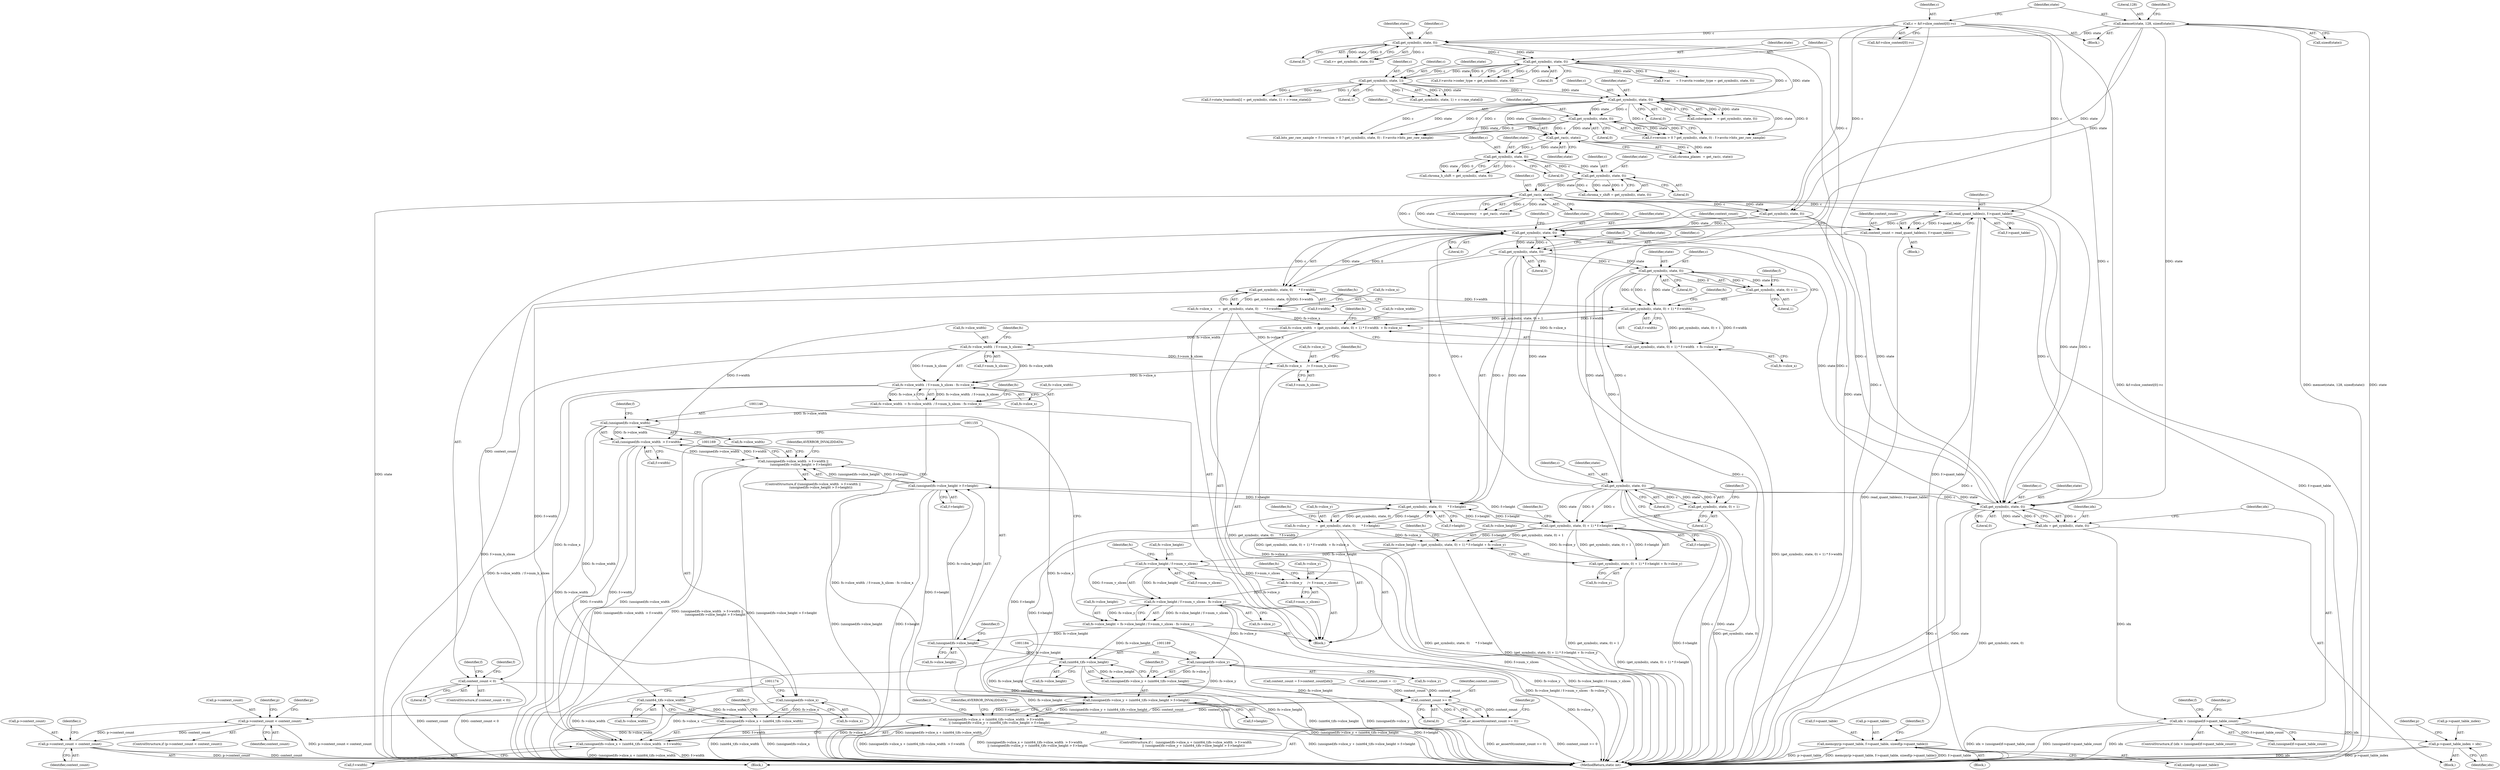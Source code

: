 digraph "0_FFmpeg_b05cd1ea7e45a836f7f6071a716c38bb30326e0f@API" {
"1000865" [label="(Call,read_quant_tables(c, f->quant_table))"];
"1000113" [label="(Call,c = &f->slice_context[0]->c)"];
"1000255" [label="(Call,get_rac(c, state))"];
"1000249" [label="(Call,get_symbol(c, state, 0))"];
"1000243" [label="(Call,get_symbol(c, state, 0))"];
"1000238" [label="(Call,get_rac(c, state))"];
"1000215" [label="(Call,get_symbol(c, state, 0))"];
"1000177" [label="(Call,get_symbol(c, state, 0))"];
"1000144" [label="(Call,get_symbol(c, state, 0))"];
"1000123" [label="(Call,memset(state, 128, sizeof(state)))"];
"1000204" [label="(Call,get_symbol(c, state, 1))"];
"1000227" [label="(Call,get_symbol(c, state, 0))"];
"1000863" [label="(Call,context_count = read_quant_tables(c, f->quant_table))"];
"1000871" [label="(Call,context_count < 0)"];
"1001295" [label="(Call,context_count >= 0)"];
"1001294" [label="(Call,av_assert0(context_count >= 0))"];
"1001299" [label="(Call,p->context_count < context_count)"];
"1001315" [label="(Call,p->context_count = context_count)"];
"1001043" [label="(Call,get_symbol(c, state, 0))"];
"1001042" [label="(Call,get_symbol(c, state, 0)      * f->width)"];
"1001038" [label="(Call,fs->slice_x      =  get_symbol(c, state, 0)      * f->width)"];
"1001062" [label="(Call,fs->slice_width  = (get_symbol(c, state, 0) + 1) * f->width  + fs->slice_x)"];
"1001117" [label="(Call,fs->slice_width  / f->num_h_slices)"];
"1001098" [label="(Call,fs->slice_x     /= f->num_h_slices)"];
"1001116" [label="(Call,fs->slice_width  / f->num_h_slices - fs->slice_x)"];
"1001112" [label="(Call,fs->slice_width  = fs->slice_width  / f->num_h_slices - fs->slice_x)"];
"1001145" [label="(Call,(unsigned)fs->slice_width)"];
"1001144" [label="(Call,(unsigned)fs->slice_width  > f->width)"];
"1001143" [label="(Call,(unsigned)fs->slice_width  > f->width ||\n                (unsigned)fs->slice_height > f->height)"];
"1001166" [label="(Call,(unsigned)fs->slice_x + (uint64_t)fs->slice_width  > f->width)"];
"1001165" [label="(Call,(unsigned)fs->slice_x + (uint64_t)fs->slice_width  > f->width\n                || (unsigned)fs->slice_y + (uint64_t)fs->slice_height > f->height)"];
"1001173" [label="(Call,(uint64_t)fs->slice_width)"];
"1001167" [label="(Call,(unsigned)fs->slice_x + (uint64_t)fs->slice_width)"];
"1001168" [label="(Call,(unsigned)fs->slice_x)"];
"1001066" [label="(Call,(get_symbol(c, state, 0) + 1) * f->width  + fs->slice_x)"];
"1001067" [label="(Call,(get_symbol(c, state, 0) + 1) * f->width)"];
"1001055" [label="(Call,get_symbol(c, state, 0))"];
"1001054" [label="(Call,get_symbol(c, state, 0)      * f->height)"];
"1001050" [label="(Call,fs->slice_y      =  get_symbol(c, state, 0)      * f->height)"];
"1001080" [label="(Call,fs->slice_height = (get_symbol(c, state, 0) + 1) * f->height + fs->slice_y)"];
"1001132" [label="(Call,fs->slice_height / f->num_v_slices)"];
"1001105" [label="(Call,fs->slice_y     /= f->num_v_slices)"];
"1001131" [label="(Call,fs->slice_height / f->num_v_slices - fs->slice_y)"];
"1001127" [label="(Call,fs->slice_height = fs->slice_height / f->num_v_slices - fs->slice_y)"];
"1001154" [label="(Call,(unsigned)fs->slice_height)"];
"1001153" [label="(Call,(unsigned)fs->slice_height > f->height)"];
"1001181" [label="(Call,(unsigned)fs->slice_y + (uint64_t)fs->slice_height > f->height)"];
"1001188" [label="(Call,(uint64_t)fs->slice_height)"];
"1001182" [label="(Call,(unsigned)fs->slice_y + (uint64_t)fs->slice_height)"];
"1001183" [label="(Call,(unsigned)fs->slice_y)"];
"1001084" [label="(Call,(get_symbol(c, state, 0) + 1) * f->height + fs->slice_y)"];
"1001085" [label="(Call,(get_symbol(c, state, 0) + 1) * f->height)"];
"1001069" [label="(Call,get_symbol(c, state, 0))"];
"1001068" [label="(Call,get_symbol(c, state, 0) + 1)"];
"1001087" [label="(Call,get_symbol(c, state, 0))"];
"1001086" [label="(Call,get_symbol(c, state, 0) + 1)"];
"1001228" [label="(Call,get_symbol(c, state, 0))"];
"1001226" [label="(Call,idx = get_symbol(c, state, 0))"];
"1001233" [label="(Call,idx > (unsigned)f->quant_table_count)"];
"1001249" [label="(Call,p->quant_table_index = idx)"];
"1001276" [label="(Call,memcpy(p->quant_table, f->quant_table, sizeof(p->quant_table)))"];
"1000249" [label="(Call,get_symbol(c, state, 0))"];
"1000109" [label="(Call,context_count = -1)"];
"1001159" [label="(Call,f->height)"];
"1001102" [label="(Call,f->num_h_slices)"];
"1000864" [label="(Identifier,context_count)"];
"1001233" [label="(Call,idx > (unsigned)f->quant_table_count)"];
"1001057" [label="(Identifier,state)"];
"1000243" [label="(Call,get_symbol(c, state, 0))"];
"1001095" [label="(Call,fs->slice_y)"];
"1000114" [label="(Identifier,c)"];
"1000197" [label="(Call,f->state_transition[i] = get_symbol(c, state, 1) + c->one_state[i])"];
"1001124" [label="(Call,fs->slice_x)"];
"1001228" [label="(Call,get_symbol(c, state, 0))"];
"1001142" [label="(ControlStructure,if ((unsigned)fs->slice_width  > f->width ||\n                (unsigned)fs->slice_height > f->height))"];
"1001185" [label="(Call,fs->slice_y)"];
"1001290" [label="(Identifier,f)"];
"1001125" [label="(Identifier,fs)"];
"1000180" [label="(Literal,0)"];
"1001308" [label="(Identifier,p)"];
"1001181" [label="(Call,(unsigned)fs->slice_y + (uint64_t)fs->slice_height > f->height)"];
"1000873" [label="(Literal,0)"];
"1001227" [label="(Identifier,idx)"];
"1001073" [label="(Literal,1)"];
"1001048" [label="(Identifier,f)"];
"1000207" [label="(Literal,1)"];
"1000230" [label="(Literal,0)"];
"1001129" [label="(Identifier,fs)"];
"1001170" [label="(Call,fs->slice_x)"];
"1001089" [label="(Identifier,state)"];
"1000131" [label="(Identifier,f)"];
"1001113" [label="(Call,fs->slice_width)"];
"1001280" [label="(Call,f->quant_table)"];
"1001054" [label="(Call,get_symbol(c, state, 0)      * f->height)"];
"1001091" [label="(Literal,1)"];
"1001319" [label="(Identifier,context_count)"];
"1000895" [label="(Call,get_symbol(c, state, 0))"];
"1001082" [label="(Identifier,fs)"];
"1001164" [label="(ControlStructure,if (   (unsigned)fs->slice_x + (uint64_t)fs->slice_width  > f->width\n                || (unsigned)fs->slice_y + (uint64_t)fs->slice_height > f->height))"];
"1001051" [label="(Call,fs->slice_y)"];
"1001046" [label="(Literal,0)"];
"1001072" [label="(Literal,0)"];
"1000218" [label="(Literal,0)"];
"1001276" [label="(Call,memcpy(p->quant_table, f->quant_table, sizeof(p->quant_table)))"];
"1001107" [label="(Identifier,fs)"];
"1001131" [label="(Call,fs->slice_height / f->num_v_slices - fs->slice_y)"];
"1001253" [label="(Identifier,idx)"];
"1001293" [label="(Block,)"];
"1001043" [label="(Call,get_symbol(c, state, 0))"];
"1001235" [label="(Call,(unsigned)f->quant_table_count)"];
"1001200" [label="(Identifier,i)"];
"1000871" [label="(Call,context_count < 0)"];
"1001179" [label="(Identifier,f)"];
"1001188" [label="(Call,(uint64_t)fs->slice_height)"];
"1000104" [label="(Block,)"];
"1001056" [label="(Identifier,c)"];
"1001093" [label="(Identifier,f)"];
"1001047" [label="(Call,f->width)"];
"1001038" [label="(Call,fs->slice_x      =  get_symbol(c, state, 0)      * f->width)"];
"1001243" [label="(Identifier,f)"];
"1001039" [label="(Call,fs->slice_x)"];
"1000206" [label="(Identifier,state)"];
"1001317" [label="(Identifier,p)"];
"1001118" [label="(Call,fs->slice_width)"];
"1000125" [label="(Literal,128)"];
"1001175" [label="(Call,fs->slice_width)"];
"1000204" [label="(Call,get_symbol(c, state, 1))"];
"1001077" [label="(Call,fs->slice_x)"];
"1001165" [label="(Call,(unsigned)fs->slice_x + (uint64_t)fs->slice_width  > f->width\n                || (unsigned)fs->slice_y + (uint64_t)fs->slice_height > f->height)"];
"1000179" [label="(Identifier,state)"];
"1001080" [label="(Call,fs->slice_height = (get_symbol(c, state, 0) + 1) * f->height + fs->slice_y)"];
"1000144" [label="(Call,get_symbol(c, state, 0))"];
"1001067" [label="(Call,(get_symbol(c, state, 0) + 1) * f->width)"];
"1000205" [label="(Identifier,c)"];
"1001062" [label="(Call,fs->slice_width  = (get_symbol(c, state, 0) + 1) * f->width  + fs->slice_x)"];
"1001296" [label="(Identifier,context_count)"];
"1000253" [label="(Call,transparency   = get_rac(c, state))"];
"1000256" [label="(Identifier,c)"];
"1000236" [label="(Call,chroma_planes  = get_rac(c, state))"];
"1000178" [label="(Identifier,c)"];
"1001163" [label="(Identifier,AVERROR_INVALIDDATA)"];
"1001106" [label="(Call,fs->slice_y)"];
"1000255" [label="(Call,get_rac(c, state))"];
"1001173" [label="(Call,(uint64_t)fs->slice_width)"];
"1001069" [label="(Call,get_symbol(c, state, 0))"];
"1001100" [label="(Identifier,fs)"];
"1000147" [label="(Literal,0)"];
"1000227" [label="(Call,get_symbol(c, state, 0))"];
"1000216" [label="(Identifier,c)"];
"1001294" [label="(Call,av_assert0(context_count >= 0))"];
"1001232" [label="(ControlStructure,if (idx > (unsigned)f->quant_table_count))"];
"1000246" [label="(Literal,0)"];
"1001147" [label="(Call,fs->slice_width)"];
"1000238" [label="(Call,get_rac(c, state))"];
"1000217" [label="(Identifier,state)"];
"1000863" [label="(Call,context_count = read_quant_tables(c, f->quant_table))"];
"1001132" [label="(Call,fs->slice_height / f->num_v_slices)"];
"1001249" [label="(Call,p->quant_table_index = idx)"];
"1001303" [label="(Identifier,context_count)"];
"1001121" [label="(Call,f->num_h_slices)"];
"1001153" [label="(Call,(unsigned)fs->slice_height > f->height)"];
"1001044" [label="(Identifier,c)"];
"1000867" [label="(Call,f->quant_table)"];
"1001068" [label="(Call,get_symbol(c, state, 0) + 1)"];
"1001315" [label="(Call,p->context_count = context_count)"];
"1001166" [label="(Call,(unsigned)fs->slice_x + (uint64_t)fs->slice_width  > f->width)"];
"1000126" [label="(Call,sizeof(state))"];
"1001127" [label="(Call,fs->slice_height = fs->slice_height / f->num_v_slices - fs->slice_y)"];
"1001194" [label="(Identifier,f)"];
"1001297" [label="(Literal,0)"];
"1001299" [label="(Call,p->context_count < context_count)"];
"1001081" [label="(Call,fs->slice_height)"];
"1000142" [label="(Call,v= get_symbol(c, state, 0))"];
"1000244" [label="(Identifier,c)"];
"1001105" [label="(Call,fs->slice_y     /= f->num_v_slices)"];
"1001301" [label="(Identifier,p)"];
"1001116" [label="(Call,fs->slice_width  / f->num_h_slices - fs->slice_x)"];
"1001322" [label="(MethodReturn,static int)"];
"1001267" [label="(Call,context_count = f->context_count[idx])"];
"1000221" [label="(Call,f->version > 0 ? get_symbol(c, state, 0) : f->avctx->bits_per_raw_sample)"];
"1001088" [label="(Identifier,c)"];
"1001071" [label="(Identifier,state)"];
"1000115" [label="(Call,&f->slice_context[0]->c)"];
"1000877" [label="(Identifier,f)"];
"1001066" [label="(Call,(get_symbol(c, state, 0) + 1) * f->width  + fs->slice_x)"];
"1001063" [label="(Call,fs->slice_width)"];
"1001139" [label="(Call,fs->slice_y)"];
"1001128" [label="(Call,fs->slice_height)"];
"1001086" [label="(Call,get_symbol(c, state, 0) + 1)"];
"1000240" [label="(Identifier,state)"];
"1001178" [label="(Call,f->width)"];
"1000113" [label="(Call,c = &f->slice_context[0]->c)"];
"1001136" [label="(Call,f->num_v_slices)"];
"1001300" [label="(Call,p->context_count)"];
"1001256" [label="(Identifier,p)"];
"1001145" [label="(Call,(unsigned)fs->slice_width)"];
"1001092" [label="(Call,f->height)"];
"1000257" [label="(Identifier,state)"];
"1000970" [label="(Identifier,f)"];
"1001109" [label="(Call,f->num_v_slices)"];
"1000241" [label="(Call,chroma_h_shift = get_symbol(c, state, 0))"];
"1001075" [label="(Identifier,f)"];
"1001050" [label="(Call,fs->slice_y      =  get_symbol(c, state, 0)      * f->height)"];
"1001275" [label="(Block,)"];
"1001060" [label="(Identifier,f)"];
"1000239" [label="(Identifier,c)"];
"1000210" [label="(Identifier,c)"];
"1000872" [label="(Identifier,context_count)"];
"1001160" [label="(Identifier,f)"];
"1001183" [label="(Call,(unsigned)fs->slice_y)"];
"1001226" [label="(Call,idx = get_symbol(c, state, 0))"];
"1000866" [label="(Identifier,c)"];
"1000862" [label="(Block,)"];
"1000203" [label="(Call,get_symbol(c, state, 1) + c->one_state[i])"];
"1000252" [label="(Literal,0)"];
"1000177" [label="(Call,get_symbol(c, state, 0))"];
"1001224" [label="(Block,)"];
"1001277" [label="(Call,p->quant_table)"];
"1000171" [label="(Call,f->avctx->coder_type = get_symbol(c, state, 0))"];
"1001064" [label="(Identifier,fs)"];
"1001099" [label="(Call,fs->slice_x)"];
"1000146" [label="(Identifier,state)"];
"1001133" [label="(Call,fs->slice_height)"];
"1001098" [label="(Call,fs->slice_x     /= f->num_h_slices)"];
"1001037" [label="(Block,)"];
"1001074" [label="(Call,f->width)"];
"1001078" [label="(Identifier,fs)"];
"1001144" [label="(Call,(unsigned)fs->slice_width  > f->width)"];
"1001096" [label="(Identifier,fs)"];
"1001140" [label="(Identifier,fs)"];
"1001229" [label="(Identifier,c)"];
"1001250" [label="(Call,p->quant_table_index)"];
"1000247" [label="(Call,chroma_v_shift = get_symbol(c, state, 0))"];
"1001154" [label="(Call,(unsigned)fs->slice_height)"];
"1001112" [label="(Call,fs->slice_width  = fs->slice_width  / f->num_h_slices - fs->slice_x)"];
"1001114" [label="(Identifier,fs)"];
"1000219" [label="(Call,bits_per_raw_sample = f->version > 0 ? get_symbol(c, state, 0) : f->avctx->bits_per_raw_sample)"];
"1001251" [label="(Identifier,p)"];
"1000145" [label="(Identifier,c)"];
"1001052" [label="(Identifier,fs)"];
"1001059" [label="(Call,f->height)"];
"1001197" [label="(Identifier,AVERROR_INVALIDDATA)"];
"1001087" [label="(Call,get_symbol(c, state, 0))"];
"1001167" [label="(Call,(unsigned)fs->slice_x + (uint64_t)fs->slice_width)"];
"1001156" [label="(Call,fs->slice_height)"];
"1000251" [label="(Identifier,state)"];
"1000167" [label="(Call,f->ac      = f->avctx->coder_type = get_symbol(c, state, 0))"];
"1001045" [label="(Identifier,state)"];
"1001150" [label="(Call,f->width)"];
"1001117" [label="(Call,fs->slice_width  / f->num_h_slices)"];
"1001084" [label="(Call,(get_symbol(c, state, 0) + 1) * f->height + fs->slice_y)"];
"1001090" [label="(Literal,0)"];
"1001230" [label="(Identifier,state)"];
"1001042" [label="(Call,get_symbol(c, state, 0)      * f->width)"];
"1001231" [label="(Literal,0)"];
"1000124" [label="(Identifier,state)"];
"1000213" [label="(Call,colorspace     = get_symbol(c, state, 0))"];
"1001298" [label="(ControlStructure,if (p->context_count < context_count))"];
"1000865" [label="(Call,read_quant_tables(c, f->quant_table))"];
"1000123" [label="(Call,memset(state, 128, sizeof(state)))"];
"1001055" [label="(Call,get_symbol(c, state, 0))"];
"1001168" [label="(Call,(unsigned)fs->slice_x)"];
"1001143" [label="(Call,(unsigned)fs->slice_width  > f->width ||\n                (unsigned)fs->slice_height > f->height)"];
"1001070" [label="(Identifier,c)"];
"1001190" [label="(Call,fs->slice_height)"];
"1001151" [label="(Identifier,f)"];
"1000228" [label="(Identifier,c)"];
"1001208" [label="(Identifier,i)"];
"1001316" [label="(Call,p->context_count)"];
"1000245" [label="(Identifier,state)"];
"1001058" [label="(Literal,0)"];
"1000250" [label="(Identifier,c)"];
"1001295" [label="(Call,context_count >= 0)"];
"1001234" [label="(Identifier,idx)"];
"1001182" [label="(Call,(unsigned)fs->slice_y + (uint64_t)fs->slice_height)"];
"1001193" [label="(Call,f->height)"];
"1001283" [label="(Call,sizeof(p->quant_table))"];
"1000215" [label="(Call,get_symbol(c, state, 0))"];
"1000870" [label="(ControlStructure,if (context_count < 0))"];
"1000229" [label="(Identifier,state)"];
"1001085" [label="(Call,(get_symbol(c, state, 0) + 1) * f->height)"];
"1000865" -> "1000863"  [label="AST: "];
"1000865" -> "1000867"  [label="CFG: "];
"1000866" -> "1000865"  [label="AST: "];
"1000867" -> "1000865"  [label="AST: "];
"1000863" -> "1000865"  [label="CFG: "];
"1000865" -> "1001322"  [label="DDG: c"];
"1000865" -> "1001322"  [label="DDG: f->quant_table"];
"1000865" -> "1000863"  [label="DDG: c"];
"1000865" -> "1000863"  [label="DDG: f->quant_table"];
"1000113" -> "1000865"  [label="DDG: c"];
"1000255" -> "1000865"  [label="DDG: c"];
"1000865" -> "1001043"  [label="DDG: c"];
"1000865" -> "1001228"  [label="DDG: c"];
"1000865" -> "1001276"  [label="DDG: f->quant_table"];
"1000113" -> "1000104"  [label="AST: "];
"1000113" -> "1000115"  [label="CFG: "];
"1000114" -> "1000113"  [label="AST: "];
"1000115" -> "1000113"  [label="AST: "];
"1000124" -> "1000113"  [label="CFG: "];
"1000113" -> "1001322"  [label="DDG: c"];
"1000113" -> "1001322"  [label="DDG: &f->slice_context[0]->c"];
"1000113" -> "1000144"  [label="DDG: c"];
"1000113" -> "1000895"  [label="DDG: c"];
"1000113" -> "1001043"  [label="DDG: c"];
"1000113" -> "1001228"  [label="DDG: c"];
"1000255" -> "1000253"  [label="AST: "];
"1000255" -> "1000257"  [label="CFG: "];
"1000256" -> "1000255"  [label="AST: "];
"1000257" -> "1000255"  [label="AST: "];
"1000253" -> "1000255"  [label="CFG: "];
"1000255" -> "1001322"  [label="DDG: state"];
"1000255" -> "1001322"  [label="DDG: c"];
"1000255" -> "1000253"  [label="DDG: c"];
"1000255" -> "1000253"  [label="DDG: state"];
"1000249" -> "1000255"  [label="DDG: c"];
"1000249" -> "1000255"  [label="DDG: state"];
"1000255" -> "1000895"  [label="DDG: c"];
"1000255" -> "1000895"  [label="DDG: state"];
"1000255" -> "1001043"  [label="DDG: c"];
"1000255" -> "1001043"  [label="DDG: state"];
"1000255" -> "1001228"  [label="DDG: c"];
"1000255" -> "1001228"  [label="DDG: state"];
"1000249" -> "1000247"  [label="AST: "];
"1000249" -> "1000252"  [label="CFG: "];
"1000250" -> "1000249"  [label="AST: "];
"1000251" -> "1000249"  [label="AST: "];
"1000252" -> "1000249"  [label="AST: "];
"1000247" -> "1000249"  [label="CFG: "];
"1000249" -> "1000247"  [label="DDG: c"];
"1000249" -> "1000247"  [label="DDG: state"];
"1000249" -> "1000247"  [label="DDG: 0"];
"1000243" -> "1000249"  [label="DDG: c"];
"1000243" -> "1000249"  [label="DDG: state"];
"1000243" -> "1000241"  [label="AST: "];
"1000243" -> "1000246"  [label="CFG: "];
"1000244" -> "1000243"  [label="AST: "];
"1000245" -> "1000243"  [label="AST: "];
"1000246" -> "1000243"  [label="AST: "];
"1000241" -> "1000243"  [label="CFG: "];
"1000243" -> "1000241"  [label="DDG: c"];
"1000243" -> "1000241"  [label="DDG: state"];
"1000243" -> "1000241"  [label="DDG: 0"];
"1000238" -> "1000243"  [label="DDG: c"];
"1000238" -> "1000243"  [label="DDG: state"];
"1000238" -> "1000236"  [label="AST: "];
"1000238" -> "1000240"  [label="CFG: "];
"1000239" -> "1000238"  [label="AST: "];
"1000240" -> "1000238"  [label="AST: "];
"1000236" -> "1000238"  [label="CFG: "];
"1000238" -> "1000236"  [label="DDG: c"];
"1000238" -> "1000236"  [label="DDG: state"];
"1000215" -> "1000238"  [label="DDG: c"];
"1000215" -> "1000238"  [label="DDG: state"];
"1000227" -> "1000238"  [label="DDG: c"];
"1000227" -> "1000238"  [label="DDG: state"];
"1000215" -> "1000213"  [label="AST: "];
"1000215" -> "1000218"  [label="CFG: "];
"1000216" -> "1000215"  [label="AST: "];
"1000217" -> "1000215"  [label="AST: "];
"1000218" -> "1000215"  [label="AST: "];
"1000213" -> "1000215"  [label="CFG: "];
"1000215" -> "1000213"  [label="DDG: c"];
"1000215" -> "1000213"  [label="DDG: state"];
"1000215" -> "1000213"  [label="DDG: 0"];
"1000177" -> "1000215"  [label="DDG: c"];
"1000177" -> "1000215"  [label="DDG: state"];
"1000204" -> "1000215"  [label="DDG: c"];
"1000204" -> "1000215"  [label="DDG: state"];
"1000215" -> "1000219"  [label="DDG: c"];
"1000215" -> "1000219"  [label="DDG: state"];
"1000215" -> "1000219"  [label="DDG: 0"];
"1000215" -> "1000221"  [label="DDG: c"];
"1000215" -> "1000221"  [label="DDG: state"];
"1000215" -> "1000221"  [label="DDG: 0"];
"1000215" -> "1000227"  [label="DDG: c"];
"1000215" -> "1000227"  [label="DDG: state"];
"1000177" -> "1000171"  [label="AST: "];
"1000177" -> "1000180"  [label="CFG: "];
"1000178" -> "1000177"  [label="AST: "];
"1000179" -> "1000177"  [label="AST: "];
"1000180" -> "1000177"  [label="AST: "];
"1000171" -> "1000177"  [label="CFG: "];
"1000177" -> "1000167"  [label="DDG: c"];
"1000177" -> "1000167"  [label="DDG: state"];
"1000177" -> "1000167"  [label="DDG: 0"];
"1000177" -> "1000171"  [label="DDG: c"];
"1000177" -> "1000171"  [label="DDG: state"];
"1000177" -> "1000171"  [label="DDG: 0"];
"1000144" -> "1000177"  [label="DDG: c"];
"1000144" -> "1000177"  [label="DDG: state"];
"1000177" -> "1000204"  [label="DDG: c"];
"1000177" -> "1000204"  [label="DDG: state"];
"1000144" -> "1000142"  [label="AST: "];
"1000144" -> "1000147"  [label="CFG: "];
"1000145" -> "1000144"  [label="AST: "];
"1000146" -> "1000144"  [label="AST: "];
"1000147" -> "1000144"  [label="AST: "];
"1000142" -> "1000144"  [label="CFG: "];
"1000144" -> "1001322"  [label="DDG: c"];
"1000144" -> "1001322"  [label="DDG: state"];
"1000144" -> "1000142"  [label="DDG: c"];
"1000144" -> "1000142"  [label="DDG: state"];
"1000144" -> "1000142"  [label="DDG: 0"];
"1000123" -> "1000144"  [label="DDG: state"];
"1000123" -> "1000104"  [label="AST: "];
"1000123" -> "1000126"  [label="CFG: "];
"1000124" -> "1000123"  [label="AST: "];
"1000125" -> "1000123"  [label="AST: "];
"1000126" -> "1000123"  [label="AST: "];
"1000131" -> "1000123"  [label="CFG: "];
"1000123" -> "1001322"  [label="DDG: memset(state, 128, sizeof(state))"];
"1000123" -> "1001322"  [label="DDG: state"];
"1000123" -> "1000895"  [label="DDG: state"];
"1000123" -> "1001043"  [label="DDG: state"];
"1000123" -> "1001228"  [label="DDG: state"];
"1000204" -> "1000203"  [label="AST: "];
"1000204" -> "1000207"  [label="CFG: "];
"1000205" -> "1000204"  [label="AST: "];
"1000206" -> "1000204"  [label="AST: "];
"1000207" -> "1000204"  [label="AST: "];
"1000210" -> "1000204"  [label="CFG: "];
"1000204" -> "1000197"  [label="DDG: c"];
"1000204" -> "1000197"  [label="DDG: state"];
"1000204" -> "1000197"  [label="DDG: 1"];
"1000204" -> "1000203"  [label="DDG: c"];
"1000204" -> "1000203"  [label="DDG: state"];
"1000204" -> "1000203"  [label="DDG: 1"];
"1000227" -> "1000221"  [label="AST: "];
"1000227" -> "1000230"  [label="CFG: "];
"1000228" -> "1000227"  [label="AST: "];
"1000229" -> "1000227"  [label="AST: "];
"1000230" -> "1000227"  [label="AST: "];
"1000221" -> "1000227"  [label="CFG: "];
"1000227" -> "1000219"  [label="DDG: c"];
"1000227" -> "1000219"  [label="DDG: state"];
"1000227" -> "1000219"  [label="DDG: 0"];
"1000227" -> "1000221"  [label="DDG: c"];
"1000227" -> "1000221"  [label="DDG: state"];
"1000227" -> "1000221"  [label="DDG: 0"];
"1000863" -> "1000862"  [label="AST: "];
"1000864" -> "1000863"  [label="AST: "];
"1000872" -> "1000863"  [label="CFG: "];
"1000863" -> "1001322"  [label="DDG: read_quant_tables(c, f->quant_table)"];
"1000863" -> "1000871"  [label="DDG: context_count"];
"1000871" -> "1000870"  [label="AST: "];
"1000871" -> "1000873"  [label="CFG: "];
"1000872" -> "1000871"  [label="AST: "];
"1000873" -> "1000871"  [label="AST: "];
"1000877" -> "1000871"  [label="CFG: "];
"1000970" -> "1000871"  [label="CFG: "];
"1000871" -> "1001322"  [label="DDG: context_count"];
"1000871" -> "1001322"  [label="DDG: context_count < 0"];
"1000871" -> "1001295"  [label="DDG: context_count"];
"1001295" -> "1001294"  [label="AST: "];
"1001295" -> "1001297"  [label="CFG: "];
"1001296" -> "1001295"  [label="AST: "];
"1001297" -> "1001295"  [label="AST: "];
"1001294" -> "1001295"  [label="CFG: "];
"1001295" -> "1001294"  [label="DDG: context_count"];
"1001295" -> "1001294"  [label="DDG: 0"];
"1001267" -> "1001295"  [label="DDG: context_count"];
"1000109" -> "1001295"  [label="DDG: context_count"];
"1001299" -> "1001295"  [label="DDG: context_count"];
"1001295" -> "1001299"  [label="DDG: context_count"];
"1001294" -> "1001293"  [label="AST: "];
"1001301" -> "1001294"  [label="CFG: "];
"1001294" -> "1001322"  [label="DDG: context_count >= 0"];
"1001294" -> "1001322"  [label="DDG: av_assert0(context_count >= 0)"];
"1001299" -> "1001298"  [label="AST: "];
"1001299" -> "1001303"  [label="CFG: "];
"1001300" -> "1001299"  [label="AST: "];
"1001303" -> "1001299"  [label="AST: "];
"1001308" -> "1001299"  [label="CFG: "];
"1001317" -> "1001299"  [label="CFG: "];
"1001299" -> "1001322"  [label="DDG: p->context_count < context_count"];
"1001315" -> "1001299"  [label="DDG: p->context_count"];
"1001299" -> "1001315"  [label="DDG: context_count"];
"1001315" -> "1001293"  [label="AST: "];
"1001315" -> "1001319"  [label="CFG: "];
"1001316" -> "1001315"  [label="AST: "];
"1001319" -> "1001315"  [label="AST: "];
"1001208" -> "1001315"  [label="CFG: "];
"1001315" -> "1001322"  [label="DDG: p->context_count"];
"1001315" -> "1001322"  [label="DDG: context_count"];
"1001043" -> "1001042"  [label="AST: "];
"1001043" -> "1001046"  [label="CFG: "];
"1001044" -> "1001043"  [label="AST: "];
"1001045" -> "1001043"  [label="AST: "];
"1001046" -> "1001043"  [label="AST: "];
"1001048" -> "1001043"  [label="CFG: "];
"1001043" -> "1001042"  [label="DDG: c"];
"1001043" -> "1001042"  [label="DDG: state"];
"1001043" -> "1001042"  [label="DDG: 0"];
"1001228" -> "1001043"  [label="DDG: c"];
"1001228" -> "1001043"  [label="DDG: state"];
"1000895" -> "1001043"  [label="DDG: c"];
"1000895" -> "1001043"  [label="DDG: state"];
"1001087" -> "1001043"  [label="DDG: c"];
"1001087" -> "1001043"  [label="DDG: state"];
"1001043" -> "1001055"  [label="DDG: c"];
"1001043" -> "1001055"  [label="DDG: state"];
"1001042" -> "1001038"  [label="AST: "];
"1001042" -> "1001047"  [label="CFG: "];
"1001047" -> "1001042"  [label="AST: "];
"1001038" -> "1001042"  [label="CFG: "];
"1001042" -> "1001038"  [label="DDG: get_symbol(c, state, 0)"];
"1001042" -> "1001038"  [label="DDG: f->width"];
"1001166" -> "1001042"  [label="DDG: f->width"];
"1001042" -> "1001067"  [label="DDG: f->width"];
"1001038" -> "1001037"  [label="AST: "];
"1001039" -> "1001038"  [label="AST: "];
"1001052" -> "1001038"  [label="CFG: "];
"1001038" -> "1001322"  [label="DDG: get_symbol(c, state, 0)      * f->width"];
"1001038" -> "1001062"  [label="DDG: fs->slice_x"];
"1001038" -> "1001066"  [label="DDG: fs->slice_x"];
"1001038" -> "1001098"  [label="DDG: fs->slice_x"];
"1001062" -> "1001037"  [label="AST: "];
"1001062" -> "1001066"  [label="CFG: "];
"1001063" -> "1001062"  [label="AST: "];
"1001066" -> "1001062"  [label="AST: "];
"1001082" -> "1001062"  [label="CFG: "];
"1001062" -> "1001322"  [label="DDG: (get_symbol(c, state, 0) + 1) * f->width  + fs->slice_x"];
"1001067" -> "1001062"  [label="DDG: get_symbol(c, state, 0) + 1"];
"1001067" -> "1001062"  [label="DDG: f->width"];
"1001062" -> "1001117"  [label="DDG: fs->slice_width"];
"1001117" -> "1001116"  [label="AST: "];
"1001117" -> "1001121"  [label="CFG: "];
"1001118" -> "1001117"  [label="AST: "];
"1001121" -> "1001117"  [label="AST: "];
"1001125" -> "1001117"  [label="CFG: "];
"1001117" -> "1001322"  [label="DDG: f->num_h_slices"];
"1001117" -> "1001098"  [label="DDG: f->num_h_slices"];
"1001117" -> "1001116"  [label="DDG: fs->slice_width"];
"1001117" -> "1001116"  [label="DDG: f->num_h_slices"];
"1001098" -> "1001037"  [label="AST: "];
"1001098" -> "1001102"  [label="CFG: "];
"1001099" -> "1001098"  [label="AST: "];
"1001102" -> "1001098"  [label="AST: "];
"1001107" -> "1001098"  [label="CFG: "];
"1001098" -> "1001116"  [label="DDG: fs->slice_x"];
"1001116" -> "1001112"  [label="AST: "];
"1001116" -> "1001124"  [label="CFG: "];
"1001124" -> "1001116"  [label="AST: "];
"1001112" -> "1001116"  [label="CFG: "];
"1001116" -> "1001322"  [label="DDG: fs->slice_x"];
"1001116" -> "1001322"  [label="DDG: fs->slice_width  / f->num_h_slices"];
"1001116" -> "1001112"  [label="DDG: fs->slice_width  / f->num_h_slices"];
"1001116" -> "1001112"  [label="DDG: fs->slice_x"];
"1001116" -> "1001168"  [label="DDG: fs->slice_x"];
"1001112" -> "1001037"  [label="AST: "];
"1001113" -> "1001112"  [label="AST: "];
"1001129" -> "1001112"  [label="CFG: "];
"1001112" -> "1001322"  [label="DDG: fs->slice_width  / f->num_h_slices - fs->slice_x"];
"1001112" -> "1001145"  [label="DDG: fs->slice_width"];
"1001145" -> "1001144"  [label="AST: "];
"1001145" -> "1001147"  [label="CFG: "];
"1001146" -> "1001145"  [label="AST: "];
"1001147" -> "1001145"  [label="AST: "];
"1001151" -> "1001145"  [label="CFG: "];
"1001145" -> "1001322"  [label="DDG: fs->slice_width"];
"1001145" -> "1001144"  [label="DDG: fs->slice_width"];
"1001145" -> "1001173"  [label="DDG: fs->slice_width"];
"1001144" -> "1001143"  [label="AST: "];
"1001144" -> "1001150"  [label="CFG: "];
"1001150" -> "1001144"  [label="AST: "];
"1001155" -> "1001144"  [label="CFG: "];
"1001143" -> "1001144"  [label="CFG: "];
"1001144" -> "1001322"  [label="DDG: f->width"];
"1001144" -> "1001322"  [label="DDG: (unsigned)fs->slice_width"];
"1001144" -> "1001143"  [label="DDG: (unsigned)fs->slice_width"];
"1001144" -> "1001143"  [label="DDG: f->width"];
"1001067" -> "1001144"  [label="DDG: f->width"];
"1001144" -> "1001166"  [label="DDG: f->width"];
"1001143" -> "1001142"  [label="AST: "];
"1001143" -> "1001153"  [label="CFG: "];
"1001153" -> "1001143"  [label="AST: "];
"1001163" -> "1001143"  [label="CFG: "];
"1001169" -> "1001143"  [label="CFG: "];
"1001143" -> "1001322"  [label="DDG: (unsigned)fs->slice_height > f->height"];
"1001143" -> "1001322"  [label="DDG: (unsigned)fs->slice_width  > f->width"];
"1001143" -> "1001322"  [label="DDG: (unsigned)fs->slice_width  > f->width ||\n                (unsigned)fs->slice_height > f->height"];
"1001153" -> "1001143"  [label="DDG: (unsigned)fs->slice_height"];
"1001153" -> "1001143"  [label="DDG: f->height"];
"1001166" -> "1001165"  [label="AST: "];
"1001166" -> "1001178"  [label="CFG: "];
"1001167" -> "1001166"  [label="AST: "];
"1001178" -> "1001166"  [label="AST: "];
"1001184" -> "1001166"  [label="CFG: "];
"1001165" -> "1001166"  [label="CFG: "];
"1001166" -> "1001322"  [label="DDG: f->width"];
"1001166" -> "1001322"  [label="DDG: (unsigned)fs->slice_x + (uint64_t)fs->slice_width"];
"1001166" -> "1001165"  [label="DDG: (unsigned)fs->slice_x + (uint64_t)fs->slice_width"];
"1001166" -> "1001165"  [label="DDG: f->width"];
"1001168" -> "1001166"  [label="DDG: fs->slice_x"];
"1001173" -> "1001166"  [label="DDG: fs->slice_width"];
"1001165" -> "1001164"  [label="AST: "];
"1001165" -> "1001181"  [label="CFG: "];
"1001181" -> "1001165"  [label="AST: "];
"1001197" -> "1001165"  [label="CFG: "];
"1001200" -> "1001165"  [label="CFG: "];
"1001165" -> "1001322"  [label="DDG: (unsigned)fs->slice_x + (uint64_t)fs->slice_width  > f->width"];
"1001165" -> "1001322"  [label="DDG: (unsigned)fs->slice_x + (uint64_t)fs->slice_width  > f->width\n                || (unsigned)fs->slice_y + (uint64_t)fs->slice_height > f->height"];
"1001165" -> "1001322"  [label="DDG: (unsigned)fs->slice_y + (uint64_t)fs->slice_height > f->height"];
"1001181" -> "1001165"  [label="DDG: (unsigned)fs->slice_y + (uint64_t)fs->slice_height"];
"1001181" -> "1001165"  [label="DDG: f->height"];
"1001173" -> "1001167"  [label="AST: "];
"1001173" -> "1001175"  [label="CFG: "];
"1001174" -> "1001173"  [label="AST: "];
"1001175" -> "1001173"  [label="AST: "];
"1001167" -> "1001173"  [label="CFG: "];
"1001173" -> "1001322"  [label="DDG: fs->slice_width"];
"1001173" -> "1001167"  [label="DDG: fs->slice_width"];
"1001168" -> "1001167"  [label="AST: "];
"1001179" -> "1001167"  [label="CFG: "];
"1001167" -> "1001322"  [label="DDG: (uint64_t)fs->slice_width"];
"1001167" -> "1001322"  [label="DDG: (unsigned)fs->slice_x"];
"1001168" -> "1001167"  [label="DDG: fs->slice_x"];
"1001168" -> "1001170"  [label="CFG: "];
"1001169" -> "1001168"  [label="AST: "];
"1001170" -> "1001168"  [label="AST: "];
"1001174" -> "1001168"  [label="CFG: "];
"1001168" -> "1001322"  [label="DDG: fs->slice_x"];
"1001066" -> "1001077"  [label="CFG: "];
"1001067" -> "1001066"  [label="AST: "];
"1001077" -> "1001066"  [label="AST: "];
"1001066" -> "1001322"  [label="DDG: (get_symbol(c, state, 0) + 1) * f->width"];
"1001067" -> "1001066"  [label="DDG: get_symbol(c, state, 0) + 1"];
"1001067" -> "1001066"  [label="DDG: f->width"];
"1001067" -> "1001074"  [label="CFG: "];
"1001068" -> "1001067"  [label="AST: "];
"1001074" -> "1001067"  [label="AST: "];
"1001078" -> "1001067"  [label="CFG: "];
"1001069" -> "1001067"  [label="DDG: c"];
"1001069" -> "1001067"  [label="DDG: state"];
"1001069" -> "1001067"  [label="DDG: 0"];
"1001055" -> "1001054"  [label="AST: "];
"1001055" -> "1001058"  [label="CFG: "];
"1001056" -> "1001055"  [label="AST: "];
"1001057" -> "1001055"  [label="AST: "];
"1001058" -> "1001055"  [label="AST: "];
"1001060" -> "1001055"  [label="CFG: "];
"1001055" -> "1001054"  [label="DDG: c"];
"1001055" -> "1001054"  [label="DDG: state"];
"1001055" -> "1001054"  [label="DDG: 0"];
"1001055" -> "1001069"  [label="DDG: c"];
"1001055" -> "1001069"  [label="DDG: state"];
"1001054" -> "1001050"  [label="AST: "];
"1001054" -> "1001059"  [label="CFG: "];
"1001059" -> "1001054"  [label="AST: "];
"1001050" -> "1001054"  [label="CFG: "];
"1001054" -> "1001050"  [label="DDG: get_symbol(c, state, 0)"];
"1001054" -> "1001050"  [label="DDG: f->height"];
"1001153" -> "1001054"  [label="DDG: f->height"];
"1001085" -> "1001054"  [label="DDG: f->height"];
"1001181" -> "1001054"  [label="DDG: f->height"];
"1001054" -> "1001085"  [label="DDG: f->height"];
"1001050" -> "1001037"  [label="AST: "];
"1001051" -> "1001050"  [label="AST: "];
"1001064" -> "1001050"  [label="CFG: "];
"1001050" -> "1001322"  [label="DDG: get_symbol(c, state, 0)      * f->height"];
"1001050" -> "1001080"  [label="DDG: fs->slice_y"];
"1001050" -> "1001084"  [label="DDG: fs->slice_y"];
"1001050" -> "1001105"  [label="DDG: fs->slice_y"];
"1001080" -> "1001037"  [label="AST: "];
"1001080" -> "1001084"  [label="CFG: "];
"1001081" -> "1001080"  [label="AST: "];
"1001084" -> "1001080"  [label="AST: "];
"1001100" -> "1001080"  [label="CFG: "];
"1001080" -> "1001322"  [label="DDG: (get_symbol(c, state, 0) + 1) * f->height + fs->slice_y"];
"1001085" -> "1001080"  [label="DDG: get_symbol(c, state, 0) + 1"];
"1001085" -> "1001080"  [label="DDG: f->height"];
"1001080" -> "1001132"  [label="DDG: fs->slice_height"];
"1001132" -> "1001131"  [label="AST: "];
"1001132" -> "1001136"  [label="CFG: "];
"1001133" -> "1001132"  [label="AST: "];
"1001136" -> "1001132"  [label="AST: "];
"1001140" -> "1001132"  [label="CFG: "];
"1001132" -> "1001322"  [label="DDG: f->num_v_slices"];
"1001132" -> "1001105"  [label="DDG: f->num_v_slices"];
"1001132" -> "1001131"  [label="DDG: fs->slice_height"];
"1001132" -> "1001131"  [label="DDG: f->num_v_slices"];
"1001105" -> "1001037"  [label="AST: "];
"1001105" -> "1001109"  [label="CFG: "];
"1001106" -> "1001105"  [label="AST: "];
"1001109" -> "1001105"  [label="AST: "];
"1001114" -> "1001105"  [label="CFG: "];
"1001105" -> "1001131"  [label="DDG: fs->slice_y"];
"1001131" -> "1001127"  [label="AST: "];
"1001131" -> "1001139"  [label="CFG: "];
"1001139" -> "1001131"  [label="AST: "];
"1001127" -> "1001131"  [label="CFG: "];
"1001131" -> "1001322"  [label="DDG: fs->slice_y"];
"1001131" -> "1001322"  [label="DDG: fs->slice_height / f->num_v_slices"];
"1001131" -> "1001127"  [label="DDG: fs->slice_height / f->num_v_slices"];
"1001131" -> "1001127"  [label="DDG: fs->slice_y"];
"1001131" -> "1001183"  [label="DDG: fs->slice_y"];
"1001127" -> "1001037"  [label="AST: "];
"1001128" -> "1001127"  [label="AST: "];
"1001146" -> "1001127"  [label="CFG: "];
"1001127" -> "1001322"  [label="DDG: fs->slice_height"];
"1001127" -> "1001322"  [label="DDG: fs->slice_height / f->num_v_slices - fs->slice_y"];
"1001127" -> "1001154"  [label="DDG: fs->slice_height"];
"1001127" -> "1001188"  [label="DDG: fs->slice_height"];
"1001154" -> "1001153"  [label="AST: "];
"1001154" -> "1001156"  [label="CFG: "];
"1001155" -> "1001154"  [label="AST: "];
"1001156" -> "1001154"  [label="AST: "];
"1001160" -> "1001154"  [label="CFG: "];
"1001154" -> "1001322"  [label="DDG: fs->slice_height"];
"1001154" -> "1001153"  [label="DDG: fs->slice_height"];
"1001154" -> "1001188"  [label="DDG: fs->slice_height"];
"1001153" -> "1001159"  [label="CFG: "];
"1001159" -> "1001153"  [label="AST: "];
"1001153" -> "1001322"  [label="DDG: (unsigned)fs->slice_height"];
"1001153" -> "1001322"  [label="DDG: f->height"];
"1001085" -> "1001153"  [label="DDG: f->height"];
"1001153" -> "1001181"  [label="DDG: f->height"];
"1001181" -> "1001193"  [label="CFG: "];
"1001182" -> "1001181"  [label="AST: "];
"1001193" -> "1001181"  [label="AST: "];
"1001181" -> "1001322"  [label="DDG: (unsigned)fs->slice_y + (uint64_t)fs->slice_height"];
"1001181" -> "1001322"  [label="DDG: f->height"];
"1001183" -> "1001181"  [label="DDG: fs->slice_y"];
"1001188" -> "1001181"  [label="DDG: fs->slice_height"];
"1001085" -> "1001181"  [label="DDG: f->height"];
"1001188" -> "1001182"  [label="AST: "];
"1001188" -> "1001190"  [label="CFG: "];
"1001189" -> "1001188"  [label="AST: "];
"1001190" -> "1001188"  [label="AST: "];
"1001182" -> "1001188"  [label="CFG: "];
"1001188" -> "1001322"  [label="DDG: fs->slice_height"];
"1001188" -> "1001182"  [label="DDG: fs->slice_height"];
"1001183" -> "1001182"  [label="AST: "];
"1001194" -> "1001182"  [label="CFG: "];
"1001182" -> "1001322"  [label="DDG: (uint64_t)fs->slice_height"];
"1001182" -> "1001322"  [label="DDG: (unsigned)fs->slice_y"];
"1001183" -> "1001182"  [label="DDG: fs->slice_y"];
"1001183" -> "1001185"  [label="CFG: "];
"1001184" -> "1001183"  [label="AST: "];
"1001185" -> "1001183"  [label="AST: "];
"1001189" -> "1001183"  [label="CFG: "];
"1001183" -> "1001322"  [label="DDG: fs->slice_y"];
"1001084" -> "1001095"  [label="CFG: "];
"1001085" -> "1001084"  [label="AST: "];
"1001095" -> "1001084"  [label="AST: "];
"1001084" -> "1001322"  [label="DDG: (get_symbol(c, state, 0) + 1) * f->height"];
"1001085" -> "1001084"  [label="DDG: get_symbol(c, state, 0) + 1"];
"1001085" -> "1001084"  [label="DDG: f->height"];
"1001085" -> "1001092"  [label="CFG: "];
"1001086" -> "1001085"  [label="AST: "];
"1001092" -> "1001085"  [label="AST: "];
"1001096" -> "1001085"  [label="CFG: "];
"1001085" -> "1001322"  [label="DDG: get_symbol(c, state, 0) + 1"];
"1001085" -> "1001322"  [label="DDG: f->height"];
"1001087" -> "1001085"  [label="DDG: c"];
"1001087" -> "1001085"  [label="DDG: state"];
"1001087" -> "1001085"  [label="DDG: 0"];
"1001069" -> "1001068"  [label="AST: "];
"1001069" -> "1001072"  [label="CFG: "];
"1001070" -> "1001069"  [label="AST: "];
"1001071" -> "1001069"  [label="AST: "];
"1001072" -> "1001069"  [label="AST: "];
"1001073" -> "1001069"  [label="CFG: "];
"1001069" -> "1001068"  [label="DDG: c"];
"1001069" -> "1001068"  [label="DDG: state"];
"1001069" -> "1001068"  [label="DDG: 0"];
"1001069" -> "1001087"  [label="DDG: c"];
"1001069" -> "1001087"  [label="DDG: state"];
"1001068" -> "1001073"  [label="CFG: "];
"1001073" -> "1001068"  [label="AST: "];
"1001075" -> "1001068"  [label="CFG: "];
"1001087" -> "1001086"  [label="AST: "];
"1001087" -> "1001090"  [label="CFG: "];
"1001088" -> "1001087"  [label="AST: "];
"1001089" -> "1001087"  [label="AST: "];
"1001090" -> "1001087"  [label="AST: "];
"1001091" -> "1001087"  [label="CFG: "];
"1001087" -> "1001322"  [label="DDG: c"];
"1001087" -> "1001322"  [label="DDG: state"];
"1001087" -> "1001086"  [label="DDG: c"];
"1001087" -> "1001086"  [label="DDG: state"];
"1001087" -> "1001086"  [label="DDG: 0"];
"1001087" -> "1001228"  [label="DDG: c"];
"1001087" -> "1001228"  [label="DDG: state"];
"1001086" -> "1001091"  [label="CFG: "];
"1001091" -> "1001086"  [label="AST: "];
"1001093" -> "1001086"  [label="CFG: "];
"1001086" -> "1001322"  [label="DDG: get_symbol(c, state, 0)"];
"1001228" -> "1001226"  [label="AST: "];
"1001228" -> "1001231"  [label="CFG: "];
"1001229" -> "1001228"  [label="AST: "];
"1001230" -> "1001228"  [label="AST: "];
"1001231" -> "1001228"  [label="AST: "];
"1001226" -> "1001228"  [label="CFG: "];
"1001228" -> "1001322"  [label="DDG: c"];
"1001228" -> "1001322"  [label="DDG: state"];
"1001228" -> "1001226"  [label="DDG: c"];
"1001228" -> "1001226"  [label="DDG: state"];
"1001228" -> "1001226"  [label="DDG: 0"];
"1000895" -> "1001228"  [label="DDG: c"];
"1000895" -> "1001228"  [label="DDG: state"];
"1001226" -> "1001224"  [label="AST: "];
"1001227" -> "1001226"  [label="AST: "];
"1001234" -> "1001226"  [label="CFG: "];
"1001226" -> "1001322"  [label="DDG: get_symbol(c, state, 0)"];
"1001226" -> "1001233"  [label="DDG: idx"];
"1001233" -> "1001232"  [label="AST: "];
"1001233" -> "1001235"  [label="CFG: "];
"1001234" -> "1001233"  [label="AST: "];
"1001235" -> "1001233"  [label="AST: "];
"1001243" -> "1001233"  [label="CFG: "];
"1001251" -> "1001233"  [label="CFG: "];
"1001233" -> "1001322"  [label="DDG: idx > (unsigned)f->quant_table_count"];
"1001233" -> "1001322"  [label="DDG: (unsigned)f->quant_table_count"];
"1001233" -> "1001322"  [label="DDG: idx"];
"1001235" -> "1001233"  [label="DDG: f->quant_table_count"];
"1001233" -> "1001249"  [label="DDG: idx"];
"1001249" -> "1001224"  [label="AST: "];
"1001249" -> "1001253"  [label="CFG: "];
"1001250" -> "1001249"  [label="AST: "];
"1001253" -> "1001249"  [label="AST: "];
"1001256" -> "1001249"  [label="CFG: "];
"1001249" -> "1001322"  [label="DDG: idx"];
"1001249" -> "1001322"  [label="DDG: p->quant_table_index"];
"1001276" -> "1001275"  [label="AST: "];
"1001276" -> "1001283"  [label="CFG: "];
"1001277" -> "1001276"  [label="AST: "];
"1001280" -> "1001276"  [label="AST: "];
"1001283" -> "1001276"  [label="AST: "];
"1001290" -> "1001276"  [label="CFG: "];
"1001276" -> "1001322"  [label="DDG: f->quant_table"];
"1001276" -> "1001322"  [label="DDG: p->quant_table"];
"1001276" -> "1001322"  [label="DDG: memcpy(p->quant_table, f->quant_table, sizeof(p->quant_table))"];
}
